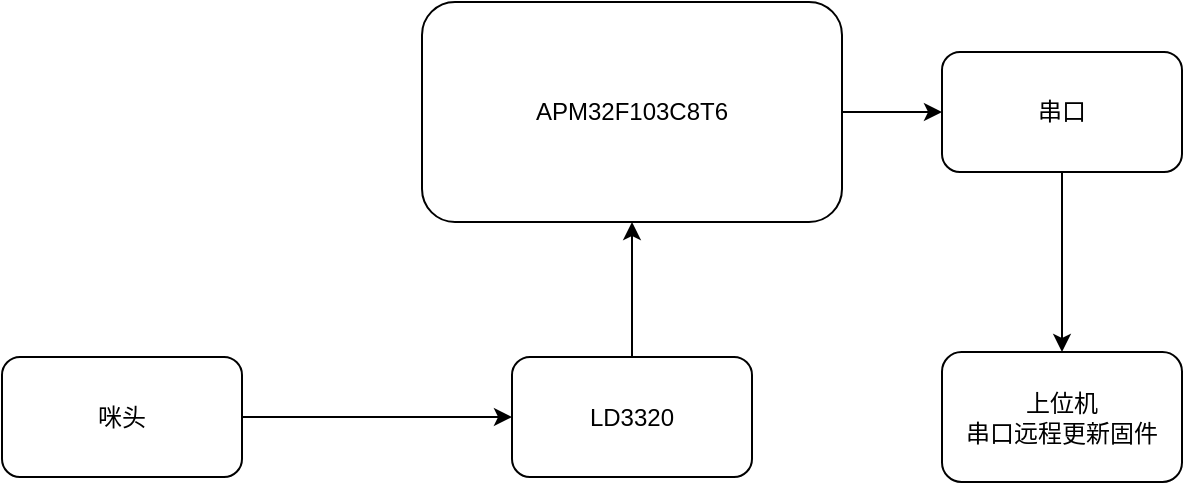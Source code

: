 <mxfile version="16.4.0" type="device"><diagram id="3IOTDSevboLGazmaa9W6" name="第 1 页"><mxGraphModel dx="1102" dy="1025" grid="1" gridSize="10" guides="1" tooltips="1" connect="1" arrows="1" fold="1" page="1" pageScale="1" pageWidth="827" pageHeight="1169" math="0" shadow="0"><root><mxCell id="0"/><mxCell id="1" parent="0"/><mxCell id="JqTi5ojdBh-oKb2_0tqX-5" style="edgeStyle=orthogonalEdgeStyle;rounded=0;orthogonalLoop=1;jettySize=auto;html=1;exitX=1;exitY=0.5;exitDx=0;exitDy=0;" parent="1" source="JqTi5ojdBh-oKb2_0tqX-1" target="JqTi5ojdBh-oKb2_0tqX-4" edge="1"><mxGeometry relative="1" as="geometry"/></mxCell><mxCell id="JqTi5ojdBh-oKb2_0tqX-1" value="APM32F103C8T6" style="rounded=1;whiteSpace=wrap;html=1;" parent="1" vertex="1"><mxGeometry x="320" y="380" width="210" height="110" as="geometry"/></mxCell><mxCell id="LMXgrD72xrWPHQ_aqN2A-2" style="edgeStyle=orthogonalEdgeStyle;rounded=0;orthogonalLoop=1;jettySize=auto;html=1;exitX=1;exitY=0.5;exitDx=0;exitDy=0;entryX=0;entryY=0.5;entryDx=0;entryDy=0;" parent="1" source="JqTi5ojdBh-oKb2_0tqX-2" target="LMXgrD72xrWPHQ_aqN2A-1" edge="1"><mxGeometry relative="1" as="geometry"/></mxCell><mxCell id="JqTi5ojdBh-oKb2_0tqX-2" value="咪头" style="rounded=1;whiteSpace=wrap;html=1;" parent="1" vertex="1"><mxGeometry x="110" y="557.5" width="120" height="60" as="geometry"/></mxCell><mxCell id="JqTi5ojdBh-oKb2_0tqX-7" style="edgeStyle=orthogonalEdgeStyle;rounded=0;orthogonalLoop=1;jettySize=auto;html=1;exitX=0.5;exitY=1;exitDx=0;exitDy=0;entryX=0.5;entryY=0;entryDx=0;entryDy=0;" parent="1" source="JqTi5ojdBh-oKb2_0tqX-4" target="JqTi5ojdBh-oKb2_0tqX-6" edge="1"><mxGeometry relative="1" as="geometry"/></mxCell><mxCell id="JqTi5ojdBh-oKb2_0tqX-4" value="串口" style="rounded=1;whiteSpace=wrap;html=1;" parent="1" vertex="1"><mxGeometry x="580" y="405" width="120" height="60" as="geometry"/></mxCell><mxCell id="JqTi5ojdBh-oKb2_0tqX-6" value="上位机&lt;br&gt;串口远程更新固件" style="rounded=1;whiteSpace=wrap;html=1;" parent="1" vertex="1"><mxGeometry x="580" y="555" width="120" height="65" as="geometry"/></mxCell><mxCell id="LMXgrD72xrWPHQ_aqN2A-3" style="edgeStyle=orthogonalEdgeStyle;rounded=0;orthogonalLoop=1;jettySize=auto;html=1;exitX=0.5;exitY=0;exitDx=0;exitDy=0;" parent="1" source="LMXgrD72xrWPHQ_aqN2A-1" target="JqTi5ojdBh-oKb2_0tqX-1" edge="1"><mxGeometry relative="1" as="geometry"/></mxCell><mxCell id="LMXgrD72xrWPHQ_aqN2A-1" value="LD3320" style="rounded=1;whiteSpace=wrap;html=1;" parent="1" vertex="1"><mxGeometry x="365" y="557.5" width="120" height="60" as="geometry"/></mxCell></root></mxGraphModel></diagram></mxfile>